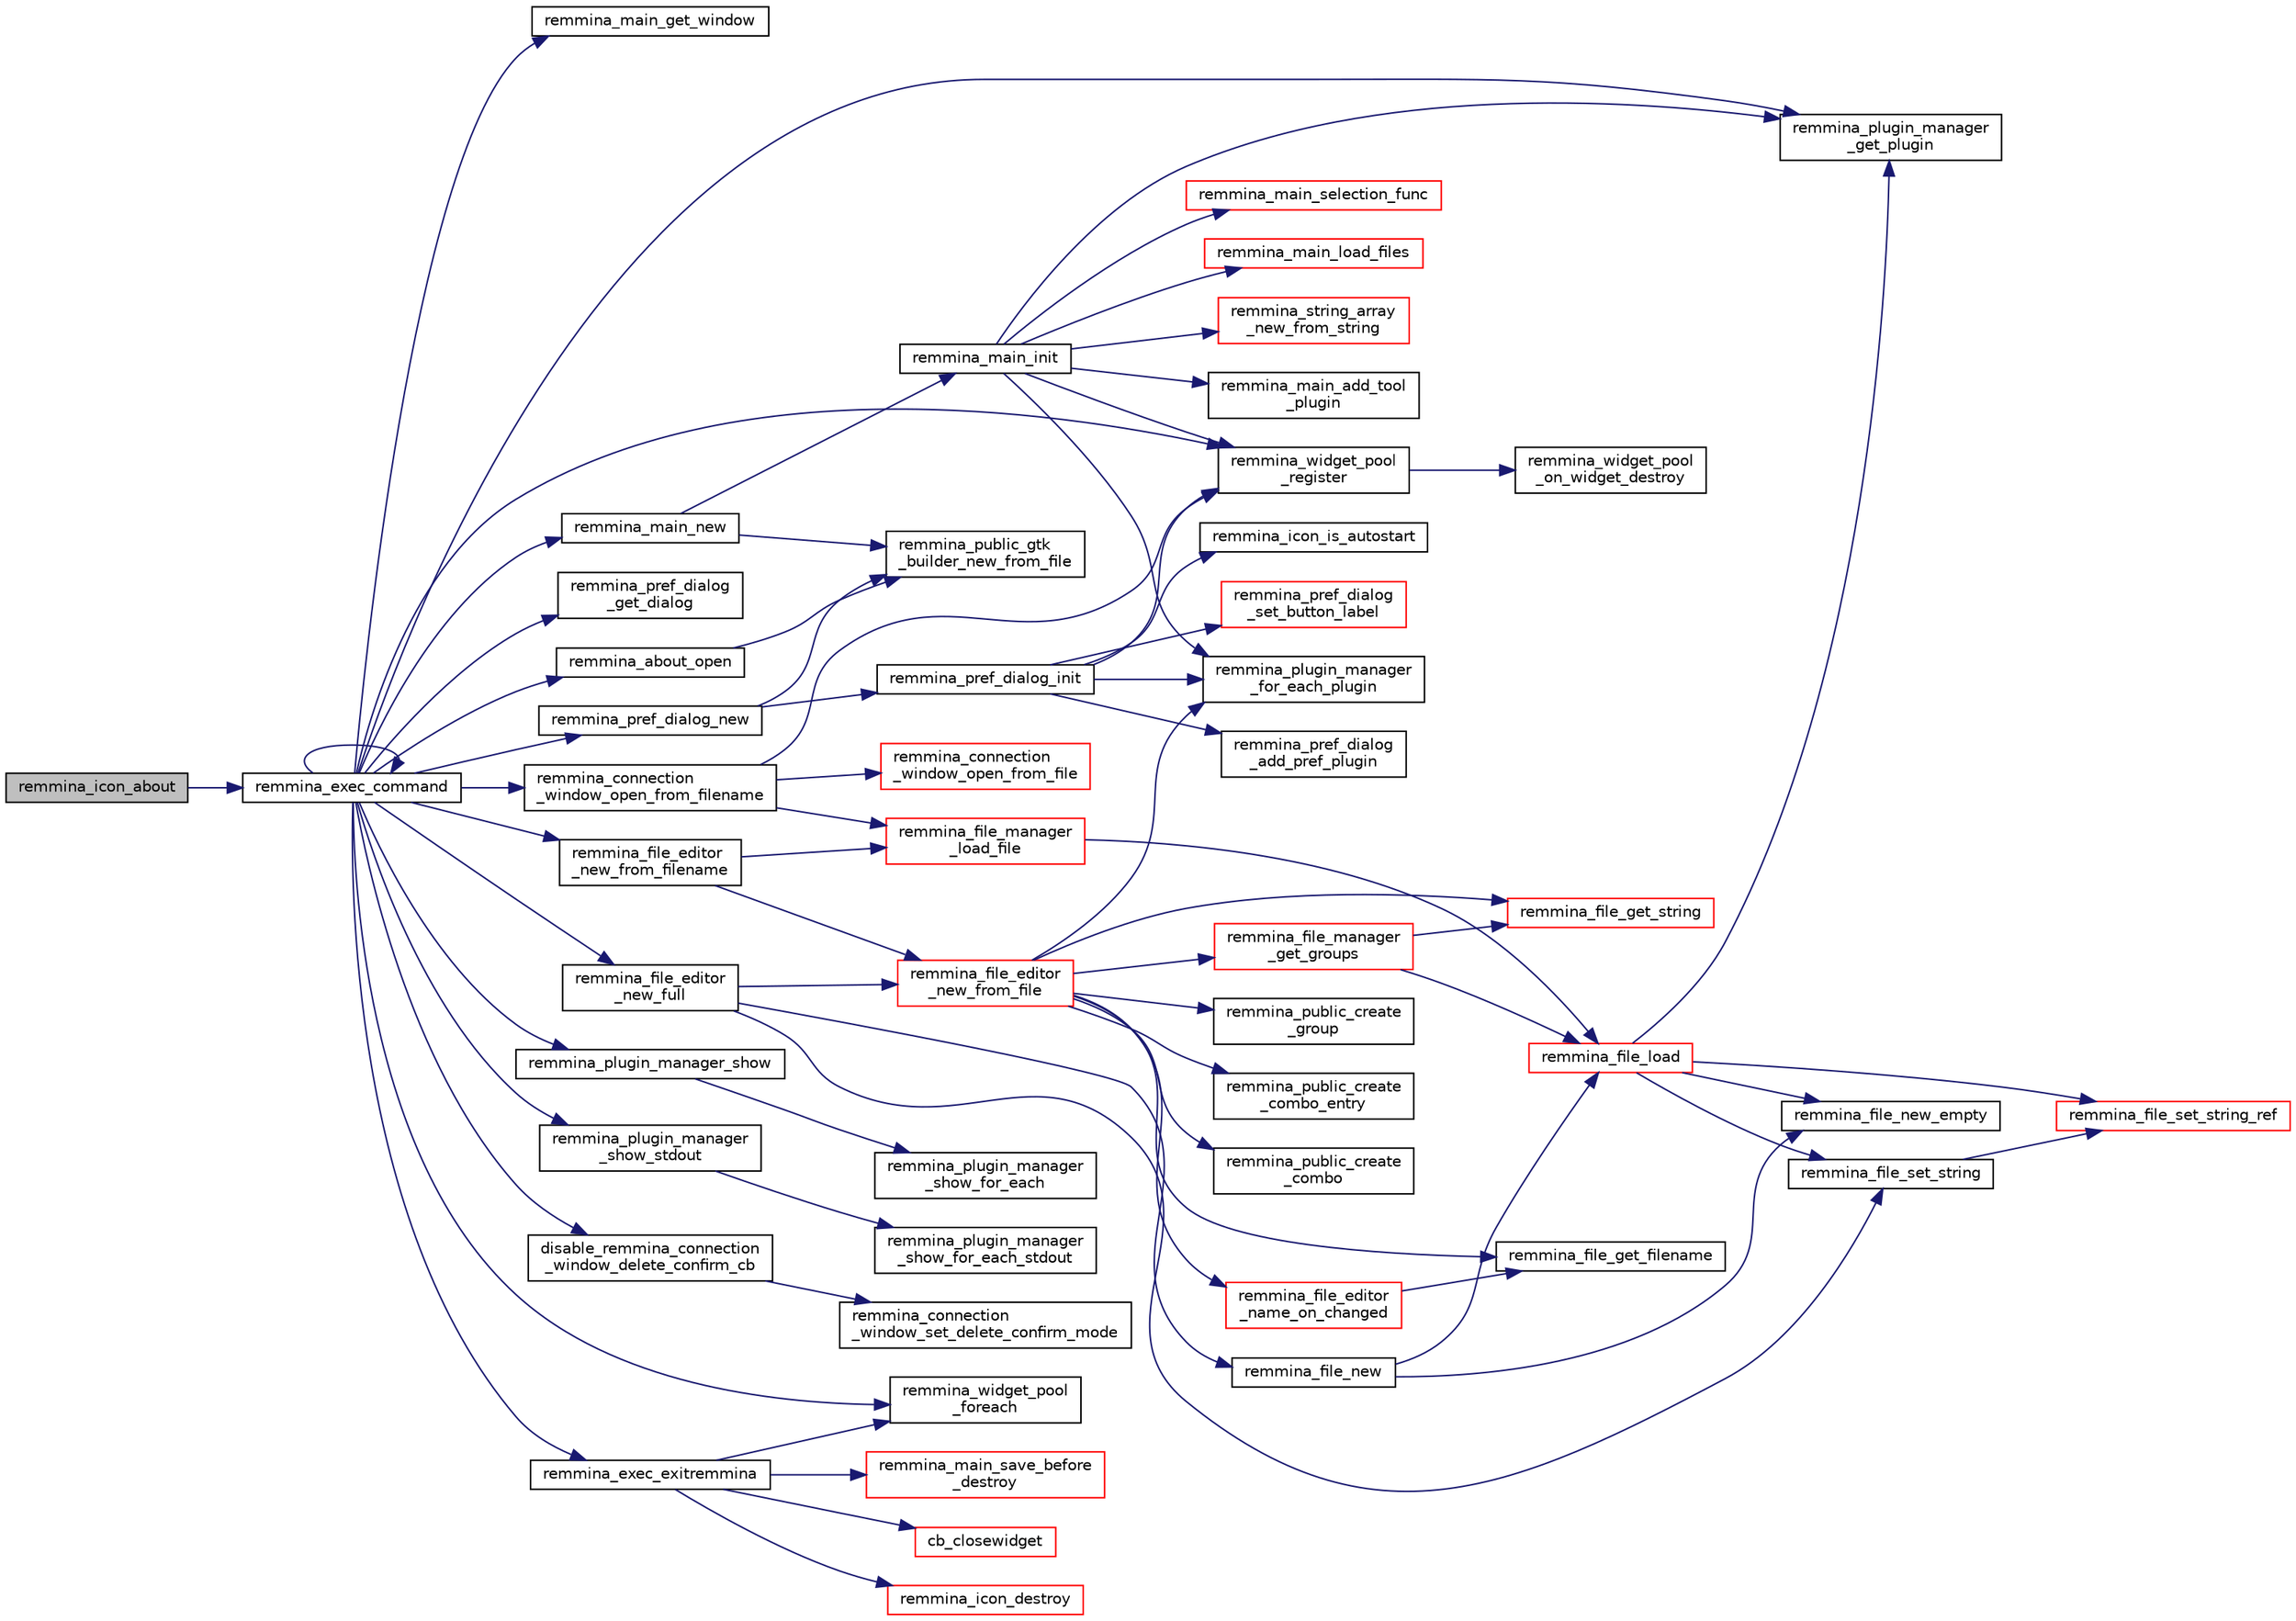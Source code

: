 digraph "remmina_icon_about"
{
  edge [fontname="Helvetica",fontsize="10",labelfontname="Helvetica",labelfontsize="10"];
  node [fontname="Helvetica",fontsize="10",shape=record];
  rankdir="LR";
  Node0 [label="remmina_icon_about",height=0.2,width=0.4,color="black", fillcolor="grey75", style="filled", fontcolor="black"];
  Node0 -> Node1 [color="midnightblue",fontsize="10",style="solid",fontname="Helvetica"];
  Node1 [label="remmina_exec_command",height=0.2,width=0.4,color="black", fillcolor="white", style="filled",URL="$remmina__exec_8c.html#a424cabdcff647797061e7482049d62a7"];
  Node1 -> Node2 [color="midnightblue",fontsize="10",style="solid",fontname="Helvetica"];
  Node2 [label="remmina_main_get_window",height=0.2,width=0.4,color="black", fillcolor="white", style="filled",URL="$remmina__main_8c.html#a7740488de65c0e642895cc9dfba07b6e"];
  Node1 -> Node3 [color="midnightblue",fontsize="10",style="solid",fontname="Helvetica"];
  Node3 [label="remmina_main_new",height=0.2,width=0.4,color="black", fillcolor="white", style="filled",URL="$remmina__main_8c.html#af14b1942a754d7b2f5c10266208ebe01"];
  Node3 -> Node4 [color="midnightblue",fontsize="10",style="solid",fontname="Helvetica"];
  Node4 [label="remmina_public_gtk\l_builder_new_from_file",height=0.2,width=0.4,color="black", fillcolor="white", style="filled",URL="$remmina__public_8c.html#a3031598a6e4f67d1519d8e5afba7da41"];
  Node3 -> Node5 [color="midnightblue",fontsize="10",style="solid",fontname="Helvetica"];
  Node5 [label="remmina_main_init",height=0.2,width=0.4,color="black", fillcolor="white", style="filled",URL="$remmina__main_8c.html#afefc1b651e1c546e949dbe6df72b0300"];
  Node5 -> Node6 [color="midnightblue",fontsize="10",style="solid",fontname="Helvetica"];
  Node6 [label="remmina_string_array\l_new_from_string",height=0.2,width=0.4,color="red", fillcolor="white", style="filled",URL="$remmina__string__array_8c.html#a7f1c8e427a25c2d5cede3952b1d0ad90"];
  Node5 -> Node9 [color="midnightblue",fontsize="10",style="solid",fontname="Helvetica"];
  Node9 [label="remmina_plugin_manager\l_for_each_plugin",height=0.2,width=0.4,color="black", fillcolor="white", style="filled",URL="$remmina__plugin__manager_8c.html#a13f13a6a4280268656f258cb5aeff031"];
  Node5 -> Node10 [color="midnightblue",fontsize="10",style="solid",fontname="Helvetica"];
  Node10 [label="remmina_main_add_tool\l_plugin",height=0.2,width=0.4,color="black", fillcolor="white", style="filled",URL="$remmina__main_8c.html#a7be10e330f0c2a3f74e119cde443786f"];
  Node5 -> Node11 [color="midnightblue",fontsize="10",style="solid",fontname="Helvetica"];
  Node11 [label="remmina_plugin_manager\l_get_plugin",height=0.2,width=0.4,color="black", fillcolor="white", style="filled",URL="$remmina__plugin__manager_8c.html#a3872c8656a8a3d5147bcc603471c1932"];
  Node5 -> Node12 [color="midnightblue",fontsize="10",style="solid",fontname="Helvetica"];
  Node12 [label="remmina_main_selection_func",height=0.2,width=0.4,color="red", fillcolor="white", style="filled",URL="$remmina__main_8c.html#a3c5043279b5d98d4d08635d33402ea66"];
  Node5 -> Node14 [color="midnightblue",fontsize="10",style="solid",fontname="Helvetica"];
  Node14 [label="remmina_main_load_files",height=0.2,width=0.4,color="red", fillcolor="white", style="filled",URL="$remmina__main_8c.html#a3617295e74fa84edbd41dedc601402a7"];
  Node5 -> Node81 [color="midnightblue",fontsize="10",style="solid",fontname="Helvetica"];
  Node81 [label="remmina_widget_pool\l_register",height=0.2,width=0.4,color="black", fillcolor="white", style="filled",URL="$remmina__widget__pool_8c.html#ae3c9c9853eb5bedbfeadbfac1d495b95"];
  Node81 -> Node82 [color="midnightblue",fontsize="10",style="solid",fontname="Helvetica"];
  Node82 [label="remmina_widget_pool\l_on_widget_destroy",height=0.2,width=0.4,color="black", fillcolor="white", style="filled",URL="$remmina__widget__pool_8c.html#aa5fd17580202843eab40cabb258d2664"];
  Node1 -> Node83 [color="midnightblue",fontsize="10",style="solid",fontname="Helvetica"];
  Node83 [label="remmina_pref_dialog\l_get_dialog",height=0.2,width=0.4,color="black", fillcolor="white", style="filled",URL="$remmina__pref__dialog_8c.html#af87f153e3fc696f76da732d8e431be5a"];
  Node1 -> Node84 [color="midnightblue",fontsize="10",style="solid",fontname="Helvetica"];
  Node84 [label="remmina_pref_dialog_new",height=0.2,width=0.4,color="black", fillcolor="white", style="filled",URL="$remmina__pref__dialog_8c.html#a16091735af5c6ee31fb794a5fb860342"];
  Node84 -> Node4 [color="midnightblue",fontsize="10",style="solid",fontname="Helvetica"];
  Node84 -> Node85 [color="midnightblue",fontsize="10",style="solid",fontname="Helvetica"];
  Node85 [label="remmina_pref_dialog_init",height=0.2,width=0.4,color="black", fillcolor="white", style="filled",URL="$remmina__pref__dialog_8c.html#a9a050b69e373c90ea7d400aa94f34344"];
  Node85 -> Node86 [color="midnightblue",fontsize="10",style="solid",fontname="Helvetica"];
  Node86 [label="remmina_icon_is_autostart",height=0.2,width=0.4,color="black", fillcolor="white", style="filled",URL="$remmina__icon_8c.html#ae477ccd85ab1d878d243aed7fa5e48ae"];
  Node85 -> Node87 [color="midnightblue",fontsize="10",style="solid",fontname="Helvetica"];
  Node87 [label="remmina_pref_dialog\l_set_button_label",height=0.2,width=0.4,color="red", fillcolor="white", style="filled",URL="$remmina__pref__dialog_8c.html#a384dde55873f855555c0194d45cbfd59"];
  Node85 -> Node9 [color="midnightblue",fontsize="10",style="solid",fontname="Helvetica"];
  Node85 -> Node89 [color="midnightblue",fontsize="10",style="solid",fontname="Helvetica"];
  Node89 [label="remmina_pref_dialog\l_add_pref_plugin",height=0.2,width=0.4,color="black", fillcolor="white", style="filled",URL="$remmina__pref__dialog_8c.html#add9c48bccc2c61be2f2900a154648dd4"];
  Node85 -> Node81 [color="midnightblue",fontsize="10",style="solid",fontname="Helvetica"];
  Node1 -> Node90 [color="midnightblue",fontsize="10",style="solid",fontname="Helvetica"];
  Node90 [label="remmina_file_editor\l_new_full",height=0.2,width=0.4,color="black", fillcolor="white", style="filled",URL="$remmina__file__editor_8c.html#ab563344276cbcdf0fcea05b0b64c7aeb"];
  Node90 -> Node91 [color="midnightblue",fontsize="10",style="solid",fontname="Helvetica"];
  Node91 [label="remmina_file_new",height=0.2,width=0.4,color="black", fillcolor="white", style="filled",URL="$remmina__file_8c.html#a5e421ba636d34e21bba5ece463e98892"];
  Node91 -> Node21 [color="midnightblue",fontsize="10",style="solid",fontname="Helvetica"];
  Node21 [label="remmina_file_load",height=0.2,width=0.4,color="red", fillcolor="white", style="filled",URL="$remmina__file_8c.html#ac1cc2d7f827f7d64c7fd3edf10e9383e"];
  Node21 -> Node22 [color="midnightblue",fontsize="10",style="solid",fontname="Helvetica"];
  Node22 [label="remmina_file_new_empty",height=0.2,width=0.4,color="black", fillcolor="white", style="filled",URL="$remmina__file_8c.html#adab087b7139756f029020a87a5438cfa"];
  Node21 -> Node11 [color="midnightblue",fontsize="10",style="solid",fontname="Helvetica"];
  Node21 -> Node28 [color="midnightblue",fontsize="10",style="solid",fontname="Helvetica"];
  Node28 [label="remmina_file_set_string",height=0.2,width=0.4,color="black", fillcolor="white", style="filled",URL="$remmina__file_8c.html#a85ca1ca2d0bf9ef29e490c6f4527a954"];
  Node28 -> Node29 [color="midnightblue",fontsize="10",style="solid",fontname="Helvetica"];
  Node29 [label="remmina_file_set_string_ref",height=0.2,width=0.4,color="red", fillcolor="white", style="filled",URL="$remmina__file_8c.html#a74951c1067a1a5e1341f5e1c1206dec6"];
  Node21 -> Node29 [color="midnightblue",fontsize="10",style="solid",fontname="Helvetica"];
  Node91 -> Node22 [color="midnightblue",fontsize="10",style="solid",fontname="Helvetica"];
  Node90 -> Node28 [color="midnightblue",fontsize="10",style="solid",fontname="Helvetica"];
  Node90 -> Node92 [color="midnightblue",fontsize="10",style="solid",fontname="Helvetica"];
  Node92 [label="remmina_file_editor\l_new_from_file",height=0.2,width=0.4,color="red", fillcolor="white", style="filled",URL="$remmina__file__editor_8c.html#a08327d6951c345808628dbb5784aba06"];
  Node92 -> Node72 [color="midnightblue",fontsize="10",style="solid",fontname="Helvetica"];
  Node72 [label="remmina_file_get_filename",height=0.2,width=0.4,color="black", fillcolor="white", style="filled",URL="$remmina__file_8c.html#ad1e4f3a0f64cd98e301044b6c38a1f1d"];
  Node92 -> Node93 [color="midnightblue",fontsize="10",style="solid",fontname="Helvetica"];
  Node93 [label="remmina_public_create\l_group",height=0.2,width=0.4,color="black", fillcolor="white", style="filled",URL="$remmina__public_8c.html#a995da243f78002153d18616b46dcdf63"];
  Node92 -> Node94 [color="midnightblue",fontsize="10",style="solid",fontname="Helvetica"];
  Node94 [label="remmina_file_editor\l_name_on_changed",height=0.2,width=0.4,color="red", fillcolor="white", style="filled",URL="$remmina__file__editor_8c.html#a206bacb96cc7d4236d910be89a7cd613"];
  Node94 -> Node72 [color="midnightblue",fontsize="10",style="solid",fontname="Helvetica"];
  Node92 -> Node35 [color="midnightblue",fontsize="10",style="solid",fontname="Helvetica"];
  Node35 [label="remmina_file_get_string",height=0.2,width=0.4,color="red", fillcolor="white", style="filled",URL="$remmina__file_8c.html#a8eb1b213d9d08c6ad13683ce05f4355e"];
  Node92 -> Node97 [color="midnightblue",fontsize="10",style="solid",fontname="Helvetica"];
  Node97 [label="remmina_file_manager\l_get_groups",height=0.2,width=0.4,color="red", fillcolor="white", style="filled",URL="$remmina__file__manager_8c.html#a536edeef371d907ab3936f4d65c3003d"];
  Node97 -> Node21 [color="midnightblue",fontsize="10",style="solid",fontname="Helvetica"];
  Node97 -> Node35 [color="midnightblue",fontsize="10",style="solid",fontname="Helvetica"];
  Node92 -> Node101 [color="midnightblue",fontsize="10",style="solid",fontname="Helvetica"];
  Node101 [label="remmina_public_create\l_combo_entry",height=0.2,width=0.4,color="black", fillcolor="white", style="filled",URL="$remmina__public_8c.html#a9ec86f1e9caea5ebc867a90230d6b51a"];
  Node92 -> Node102 [color="midnightblue",fontsize="10",style="solid",fontname="Helvetica"];
  Node102 [label="remmina_public_create\l_combo",height=0.2,width=0.4,color="black", fillcolor="white", style="filled",URL="$remmina__public_8c.html#ab4a593956dfe89aba3242a5c264a681f"];
  Node92 -> Node9 [color="midnightblue",fontsize="10",style="solid",fontname="Helvetica"];
  Node1 -> Node140 [color="midnightblue",fontsize="10",style="solid",fontname="Helvetica"];
  Node140 [label="remmina_connection\l_window_open_from_filename",height=0.2,width=0.4,color="black", fillcolor="white", style="filled",URL="$remmina__connection__window_8c.html#ab0ed27ef360efc7d92906cbabf9da5db"];
  Node140 -> Node141 [color="midnightblue",fontsize="10",style="solid",fontname="Helvetica"];
  Node141 [label="remmina_file_manager\l_load_file",height=0.2,width=0.4,color="red", fillcolor="white", style="filled",URL="$remmina__file__manager_8c.html#af7b58659604660eb0cb40b0e0f8348ab"];
  Node141 -> Node21 [color="midnightblue",fontsize="10",style="solid",fontname="Helvetica"];
  Node140 -> Node143 [color="midnightblue",fontsize="10",style="solid",fontname="Helvetica"];
  Node143 [label="remmina_connection\l_window_open_from_file",height=0.2,width=0.4,color="red", fillcolor="white", style="filled",URL="$remmina__connection__window_8c.html#a1c7f722a89609523cc4de079cc82f23c"];
  Node140 -> Node81 [color="midnightblue",fontsize="10",style="solid",fontname="Helvetica"];
  Node1 -> Node333 [color="midnightblue",fontsize="10",style="solid",fontname="Helvetica"];
  Node333 [label="remmina_file_editor\l_new_from_filename",height=0.2,width=0.4,color="black", fillcolor="white", style="filled",URL="$remmina__file__editor_8c.html#aa9345cfe3fb32d326b652e96ee55eaea"];
  Node333 -> Node141 [color="midnightblue",fontsize="10",style="solid",fontname="Helvetica"];
  Node333 -> Node92 [color="midnightblue",fontsize="10",style="solid",fontname="Helvetica"];
  Node1 -> Node334 [color="midnightblue",fontsize="10",style="solid",fontname="Helvetica"];
  Node334 [label="remmina_about_open",height=0.2,width=0.4,color="black", fillcolor="white", style="filled",URL="$remmina__about_8c.html#a3ad768979e0945a162018c6d596c90f4"];
  Node334 -> Node4 [color="midnightblue",fontsize="10",style="solid",fontname="Helvetica"];
  Node1 -> Node1 [color="midnightblue",fontsize="10",style="solid",fontname="Helvetica"];
  Node1 -> Node335 [color="midnightblue",fontsize="10",style="solid",fontname="Helvetica"];
  Node335 [label="remmina_plugin_manager_show",height=0.2,width=0.4,color="black", fillcolor="white", style="filled",URL="$remmina__plugin__manager_8c.html#aedec4e9cf18d99a559aa51065c2bc276"];
  Node335 -> Node336 [color="midnightblue",fontsize="10",style="solid",fontname="Helvetica"];
  Node336 [label="remmina_plugin_manager\l_show_for_each",height=0.2,width=0.4,color="black", fillcolor="white", style="filled",URL="$remmina__plugin__manager_8c.html#a634fadd9871f76bc60c3da0aa95e719c"];
  Node1 -> Node337 [color="midnightblue",fontsize="10",style="solid",fontname="Helvetica"];
  Node337 [label="remmina_plugin_manager\l_show_stdout",height=0.2,width=0.4,color="black", fillcolor="white", style="filled",URL="$remmina__plugin__manager_8c.html#afe0881986b2a64bfb5460981dadcf28d"];
  Node337 -> Node338 [color="midnightblue",fontsize="10",style="solid",fontname="Helvetica"];
  Node338 [label="remmina_plugin_manager\l_show_for_each_stdout",height=0.2,width=0.4,color="black", fillcolor="white", style="filled",URL="$remmina__plugin__manager_8c.html#a3fdc160c477f9f5e1d881c0c054d4b07"];
  Node1 -> Node11 [color="midnightblue",fontsize="10",style="solid",fontname="Helvetica"];
  Node1 -> Node81 [color="midnightblue",fontsize="10",style="solid",fontname="Helvetica"];
  Node1 -> Node266 [color="midnightblue",fontsize="10",style="solid",fontname="Helvetica"];
  Node266 [label="remmina_widget_pool\l_foreach",height=0.2,width=0.4,color="black", fillcolor="white", style="filled",URL="$remmina__widget__pool_8c.html#a53fad3994b2550300cfd4fd8bb2a2b5b"];
  Node1 -> Node321 [color="midnightblue",fontsize="10",style="solid",fontname="Helvetica"];
  Node321 [label="disable_remmina_connection\l_window_delete_confirm_cb",height=0.2,width=0.4,color="black", fillcolor="white", style="filled",URL="$remmina__exec_8c.html#a3a857f545238914d4e021d44c4b15b4f"];
  Node321 -> Node322 [color="midnightblue",fontsize="10",style="solid",fontname="Helvetica"];
  Node322 [label="remmina_connection\l_window_set_delete_confirm_mode",height=0.2,width=0.4,color="black", fillcolor="white", style="filled",URL="$remmina__connection__window_8c.html#aaedb0044bf386cc1ecd815e29684ee64"];
  Node1 -> Node308 [color="midnightblue",fontsize="10",style="solid",fontname="Helvetica"];
  Node308 [label="remmina_exec_exitremmina",height=0.2,width=0.4,color="black", fillcolor="white", style="filled",URL="$remmina__exec_8c.html#a206abe0e916081b29c5faa52330e2271"];
  Node308 -> Node309 [color="midnightblue",fontsize="10",style="solid",fontname="Helvetica"];
  Node309 [label="remmina_main_save_before\l_destroy",height=0.2,width=0.4,color="red", fillcolor="white", style="filled",URL="$remmina__main_8c.html#a009f32092bd1d8dcd8e783d25416f3df"];
  Node308 -> Node266 [color="midnightblue",fontsize="10",style="solid",fontname="Helvetica"];
  Node308 -> Node311 [color="midnightblue",fontsize="10",style="solid",fontname="Helvetica"];
  Node311 [label="cb_closewidget",height=0.2,width=0.4,color="red", fillcolor="white", style="filled",URL="$remmina__exec_8c.html#a0ffd51ed283da4640c920e75e89e694a"];
  Node308 -> Node312 [color="midnightblue",fontsize="10",style="solid",fontname="Helvetica"];
  Node312 [label="remmina_icon_destroy",height=0.2,width=0.4,color="red", fillcolor="white", style="filled",URL="$remmina__icon_8c.html#a25b1d13f76ddf6a51836d780eda5fab1"];
}
